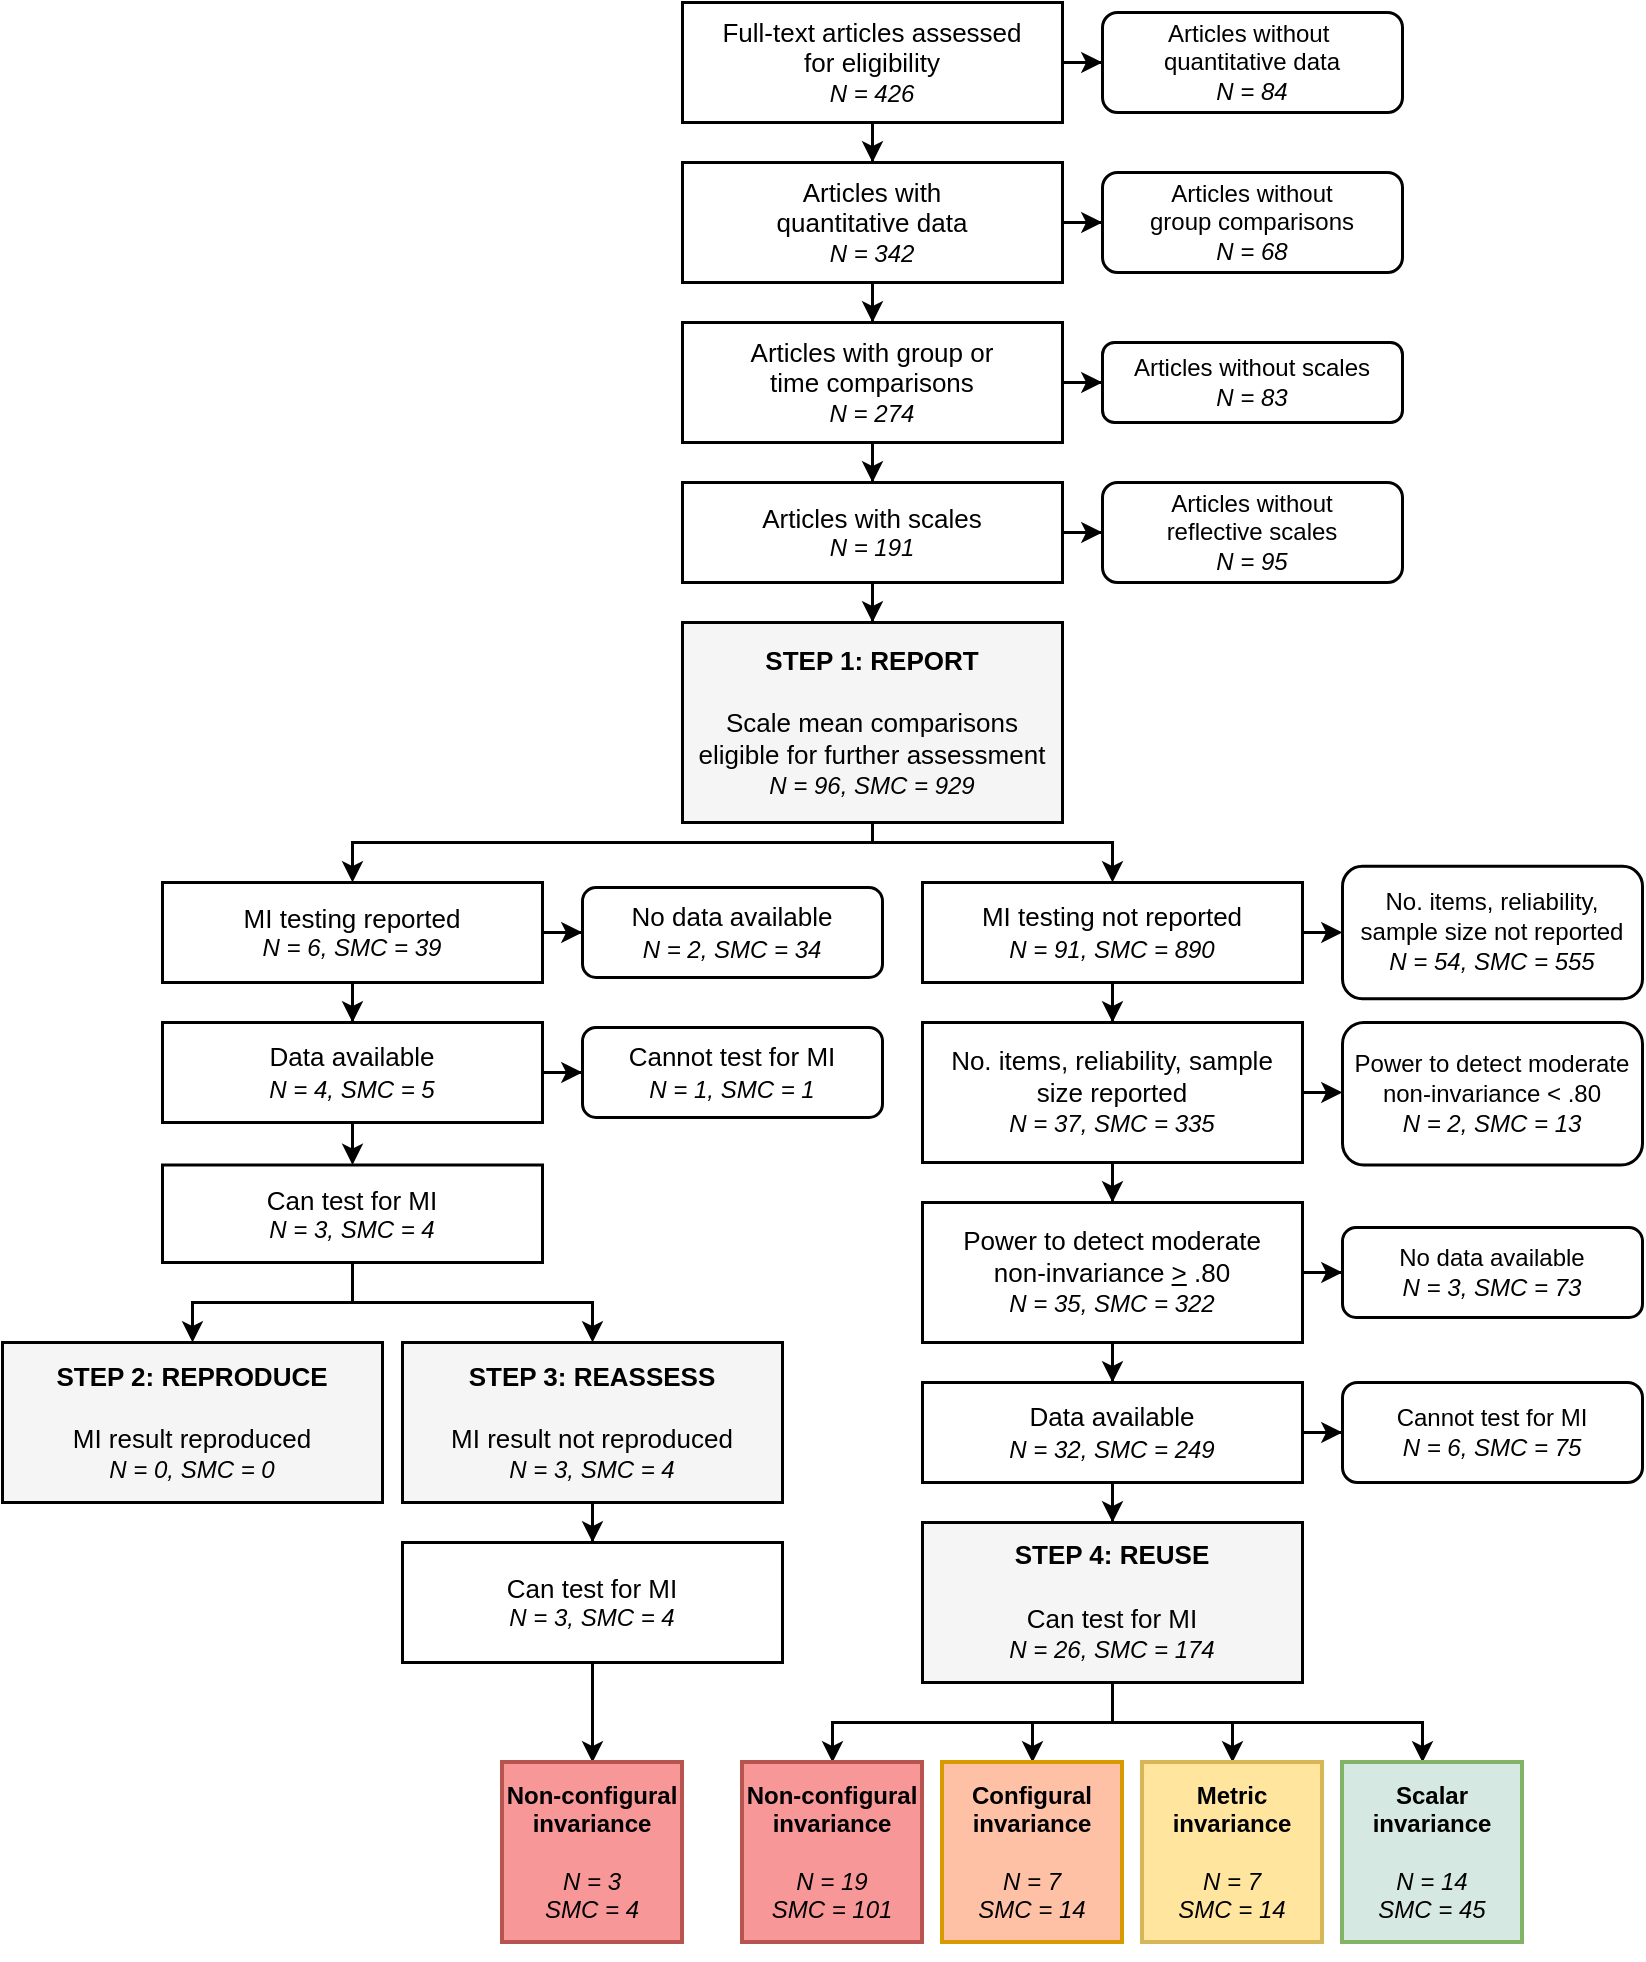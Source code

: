 <mxfile version="22.0.8" type="device">
  <diagram id="TRW-s7ThMwkhfqkhL337" name="Page-1">
    <mxGraphModel dx="416" dy="-259" grid="1" gridSize="10" guides="1" tooltips="1" connect="1" arrows="1" fold="1" page="1" pageScale="1" pageWidth="850" pageHeight="1100" math="0" shadow="0">
      <root>
        <mxCell id="0" />
        <mxCell id="1" parent="0" />
        <mxCell id="yq20JEPr6wf1ORIqLXXO-1" value="" style="edgeStyle=orthogonalEdgeStyle;rounded=0;orthogonalLoop=1;jettySize=auto;html=1;fontSize=13;fontColor=#000000;strokeWidth=1.5;" parent="1" source="yq20JEPr6wf1ORIqLXXO-3" target="yq20JEPr6wf1ORIqLXXO-6" edge="1">
          <mxGeometry relative="1" as="geometry" />
        </mxCell>
        <mxCell id="yq20JEPr6wf1ORIqLXXO-2" value="" style="edgeStyle=orthogonalEdgeStyle;rounded=0;orthogonalLoop=1;jettySize=auto;html=1;fontSize=13;fontColor=#000000;strokeWidth=1.5;" parent="1" source="yq20JEPr6wf1ORIqLXXO-3" target="yq20JEPr6wf1ORIqLXXO-24" edge="1">
          <mxGeometry relative="1" as="geometry" />
        </mxCell>
        <mxCell id="yq20JEPr6wf1ORIqLXXO-3" value="&lt;div&gt;&lt;font style=&quot;font-size: 13px;&quot;&gt;Full-text articles assessed &lt;br&gt;&lt;/font&gt;&lt;/div&gt;&lt;div&gt;&lt;font style=&quot;font-size: 13px;&quot;&gt;for eligibility&lt;/font&gt;&lt;/div&gt;&lt;div style=&quot;&quot;&gt;&lt;font style=&quot;font-size: 12px;&quot;&gt;&lt;i&gt;N = 426&lt;br&gt;&lt;/i&gt;&lt;/font&gt;&lt;/div&gt;" style="rounded=0;whiteSpace=wrap;html=1;strokeWidth=1.5;fontColor=#000000;" parent="1" vertex="1">
          <mxGeometry x="1210" y="1130" width="190" height="60" as="geometry" />
        </mxCell>
        <mxCell id="yq20JEPr6wf1ORIqLXXO-4" value="" style="edgeStyle=orthogonalEdgeStyle;rounded=0;orthogonalLoop=1;jettySize=auto;html=1;fontSize=13;fontColor=#000000;strokeWidth=1.5;" parent="1" source="yq20JEPr6wf1ORIqLXXO-6" target="yq20JEPr6wf1ORIqLXXO-9" edge="1">
          <mxGeometry relative="1" as="geometry" />
        </mxCell>
        <mxCell id="yq20JEPr6wf1ORIqLXXO-5" value="" style="edgeStyle=orthogonalEdgeStyle;rounded=0;orthogonalLoop=1;jettySize=auto;html=1;fontSize=13;fontColor=#000000;strokeWidth=1.5;" parent="1" source="yq20JEPr6wf1ORIqLXXO-6" target="yq20JEPr6wf1ORIqLXXO-23" edge="1">
          <mxGeometry relative="1" as="geometry" />
        </mxCell>
        <mxCell id="yq20JEPr6wf1ORIqLXXO-6" value="&lt;div&gt;&lt;font style=&quot;font-size: 13px;&quot;&gt;Articles with &lt;br&gt;&lt;/font&gt;&lt;/div&gt;&lt;div&gt;&lt;font style=&quot;font-size: 13px;&quot;&gt;quantitative data&lt;/font&gt;&lt;/div&gt;&lt;div style=&quot;&quot;&gt;&lt;font style=&quot;font-size: 12px;&quot;&gt;&lt;i&gt;N&lt;/i&gt;&lt;/font&gt;&lt;font style=&quot;font-size: 12px;&quot;&gt;&lt;i&gt;&lt;font style=&quot;font-size: 12px;&quot;&gt; = 342&lt;/font&gt;&lt;/i&gt;&lt;br&gt;&lt;/font&gt;&lt;/div&gt;" style="rounded=0;whiteSpace=wrap;html=1;strokeWidth=1.5;fontColor=#000000;" parent="1" vertex="1">
          <mxGeometry x="1210" y="1210" width="190" height="60" as="geometry" />
        </mxCell>
        <mxCell id="yq20JEPr6wf1ORIqLXXO-7" value="" style="edgeStyle=orthogonalEdgeStyle;rounded=0;orthogonalLoop=1;jettySize=auto;html=1;fontSize=13;fontColor=#000000;strokeWidth=1.5;" parent="1" source="yq20JEPr6wf1ORIqLXXO-9" target="yq20JEPr6wf1ORIqLXXO-12" edge="1">
          <mxGeometry relative="1" as="geometry" />
        </mxCell>
        <mxCell id="yq20JEPr6wf1ORIqLXXO-8" value="" style="edgeStyle=orthogonalEdgeStyle;rounded=0;orthogonalLoop=1;jettySize=auto;html=1;fontSize=13;fontColor=#000000;strokeWidth=1.5;" parent="1" source="yq20JEPr6wf1ORIqLXXO-9" target="yq20JEPr6wf1ORIqLXXO-22" edge="1">
          <mxGeometry relative="1" as="geometry" />
        </mxCell>
        <mxCell id="yq20JEPr6wf1ORIqLXXO-9" value="&lt;div&gt;&lt;font style=&quot;font-size: 13px;&quot;&gt;Articles with group or &lt;br&gt;&lt;/font&gt;&lt;/div&gt;&lt;div&gt;&lt;font style=&quot;font-size: 13px;&quot;&gt;time comparisons&lt;/font&gt;&lt;/div&gt;&lt;div style=&quot;&quot;&gt;&lt;font style=&quot;font-size: 12px;&quot;&gt;&lt;i&gt;N&lt;/i&gt;&lt;/font&gt;&lt;font style=&quot;font-size: 12px;&quot;&gt;&lt;i&gt; = 274&lt;/i&gt;&lt;br&gt;&lt;/font&gt;&lt;/div&gt;" style="rounded=0;whiteSpace=wrap;html=1;strokeWidth=1.5;fontColor=#000000;" parent="1" vertex="1">
          <mxGeometry x="1210" y="1290" width="190" height="60" as="geometry" />
        </mxCell>
        <mxCell id="yq20JEPr6wf1ORIqLXXO-10" value="" style="edgeStyle=orthogonalEdgeStyle;rounded=0;orthogonalLoop=1;jettySize=auto;html=1;fontSize=13;fontColor=#000000;strokeWidth=1.5;" parent="1" source="yq20JEPr6wf1ORIqLXXO-12" target="yq20JEPr6wf1ORIqLXXO-25" edge="1">
          <mxGeometry relative="1" as="geometry" />
        </mxCell>
        <mxCell id="yq20JEPr6wf1ORIqLXXO-11" value="" style="edgeStyle=orthogonalEdgeStyle;rounded=0;orthogonalLoop=1;jettySize=auto;html=1;fontSize=12;fontColor=#000000;strokeWidth=1.5;" parent="1" source="yq20JEPr6wf1ORIqLXXO-12" target="yq20JEPr6wf1ORIqLXXO-21" edge="1">
          <mxGeometry relative="1" as="geometry" />
        </mxCell>
        <mxCell id="yq20JEPr6wf1ORIqLXXO-12" value="&lt;font style=&quot;font-size: 13px;&quot;&gt;Articles with scales&lt;br&gt;&lt;/font&gt;&lt;div style=&quot;&quot;&gt;&lt;font style=&quot;font-size: 12px;&quot;&gt;&lt;i&gt;N&lt;/i&gt;&lt;/font&gt;&lt;font style=&quot;font-size: 12px;&quot;&gt;&lt;i&gt; = 191&lt;/i&gt;&lt;/font&gt;&lt;/div&gt;" style="rounded=0;whiteSpace=wrap;html=1;strokeWidth=1.5;fontColor=#000000;" parent="1" vertex="1">
          <mxGeometry x="1210" y="1370" width="190" height="50" as="geometry" />
        </mxCell>
        <mxCell id="yq20JEPr6wf1ORIqLXXO-13" value="" style="edgeStyle=orthogonalEdgeStyle;rounded=0;orthogonalLoop=1;jettySize=auto;html=1;fontSize=13;fontColor=#000000;strokeWidth=1.5;" parent="1" source="yq20JEPr6wf1ORIqLXXO-15" target="yq20JEPr6wf1ORIqLXXO-28" edge="1">
          <mxGeometry relative="1" as="geometry" />
        </mxCell>
        <mxCell id="yq20JEPr6wf1ORIqLXXO-14" value="" style="edgeStyle=orthogonalEdgeStyle;rounded=0;orthogonalLoop=1;jettySize=auto;html=1;fontSize=12;fontColor=#000000;strokeWidth=1.5;" parent="1" source="yq20JEPr6wf1ORIqLXXO-15" target="yq20JEPr6wf1ORIqLXXO-56" edge="1">
          <mxGeometry relative="1" as="geometry" />
        </mxCell>
        <mxCell id="yq20JEPr6wf1ORIqLXXO-15" value="&lt;font style=&quot;font-size: 13px;&quot;&gt;MI testing reported&lt;br&gt;&lt;/font&gt;&lt;div style=&quot;&quot;&gt;&lt;font style=&quot;font-size: 12px;&quot;&gt;&lt;i&gt;N = 6, SMC = 39&lt;/i&gt;&lt;br&gt;&lt;/font&gt;&lt;/div&gt;" style="rounded=0;whiteSpace=wrap;html=1;strokeWidth=1.5;fontColor=#000000;" parent="1" vertex="1">
          <mxGeometry x="950" y="1570" width="190" height="50" as="geometry" />
        </mxCell>
        <mxCell id="yq20JEPr6wf1ORIqLXXO-16" value="" style="edgeStyle=orthogonalEdgeStyle;rounded=0;orthogonalLoop=1;jettySize=auto;html=1;fontSize=13;fontColor=#000000;strokeWidth=1.5;" parent="1" source="yq20JEPr6wf1ORIqLXXO-18" target="yq20JEPr6wf1ORIqLXXO-34" edge="1">
          <mxGeometry relative="1" as="geometry" />
        </mxCell>
        <mxCell id="yq20JEPr6wf1ORIqLXXO-17" value="" style="edgeStyle=orthogonalEdgeStyle;rounded=0;orthogonalLoop=1;jettySize=auto;html=1;fontSize=12;fontColor=#000000;strokeWidth=1.5;" parent="1" source="yq20JEPr6wf1ORIqLXXO-18" target="yq20JEPr6wf1ORIqLXXO-58" edge="1">
          <mxGeometry relative="1" as="geometry" />
        </mxCell>
        <mxCell id="yq20JEPr6wf1ORIqLXXO-18" value="&lt;div&gt;&lt;font style=&quot;font-size: 13px;&quot;&gt;MI testing not reported&lt;/font&gt;&lt;/div&gt;&lt;div style=&quot;font-size: 13px;&quot;&gt;&lt;font style=&quot;font-size: 13px;&quot;&gt;&lt;i&gt;&lt;font style=&quot;font-size: 12px;&quot;&gt;N = 91, SMC = 890&lt;/font&gt;&lt;/i&gt;&lt;br&gt;&lt;/font&gt;&lt;/div&gt;" style="rounded=0;whiteSpace=wrap;html=1;strokeWidth=1.5;fontColor=#000000;" parent="1" vertex="1">
          <mxGeometry x="1330" y="1570" width="190" height="50" as="geometry" />
        </mxCell>
        <mxCell id="yq20JEPr6wf1ORIqLXXO-19" value="" style="edgeStyle=orthogonalEdgeStyle;rounded=0;orthogonalLoop=1;jettySize=auto;html=1;fontSize=13;entryX=0.5;entryY=0;entryDx=0;entryDy=0;fontColor=#000000;strokeWidth=1.5;" parent="1" source="yq20JEPr6wf1ORIqLXXO-21" target="yq20JEPr6wf1ORIqLXXO-15" edge="1">
          <mxGeometry relative="1" as="geometry">
            <Array as="points">
              <mxPoint x="1305" y="1550" />
              <mxPoint x="1045" y="1550" />
            </Array>
          </mxGeometry>
        </mxCell>
        <mxCell id="yq20JEPr6wf1ORIqLXXO-20" value="" style="edgeStyle=orthogonalEdgeStyle;rounded=0;orthogonalLoop=1;jettySize=auto;html=1;fontSize=13;fontColor=#000000;strokeWidth=1.5;" parent="1" source="yq20JEPr6wf1ORIqLXXO-21" target="yq20JEPr6wf1ORIqLXXO-18" edge="1">
          <mxGeometry relative="1" as="geometry">
            <Array as="points">
              <mxPoint x="1305" y="1550" />
              <mxPoint x="1425" y="1550" />
            </Array>
          </mxGeometry>
        </mxCell>
        <mxCell id="yq20JEPr6wf1ORIqLXXO-21" value="&lt;div&gt;&lt;b&gt;&lt;font style=&quot;font-size: 13px;&quot;&gt;STEP 1: REPORT&lt;/font&gt;&lt;/b&gt;&lt;/div&gt;&lt;div&gt;&lt;font style=&quot;font-size: 13px;&quot;&gt;&lt;br&gt;&lt;/font&gt;&lt;/div&gt;&lt;div&gt;&lt;font style=&quot;font-size: 13px;&quot;&gt;Scale mean comparisons eligible for further assessment&lt;/font&gt;&lt;/div&gt;&lt;div style=&quot;&quot;&gt;&lt;font style=&quot;font-size: 12px;&quot;&gt;&lt;i&gt;N&lt;/i&gt;&lt;/font&gt;&lt;font style=&quot;font-size: 12px;&quot;&gt;&lt;i&gt; = 96, SMC = 929&lt;br&gt;&lt;/i&gt;&lt;/font&gt;&lt;/div&gt;" style="rounded=0;whiteSpace=wrap;html=1;strokeWidth=1.5;fillColor=#f5f5f5;fontColor=#000000;strokeColor=#000000;" parent="1" vertex="1">
          <mxGeometry x="1210" y="1440" width="190" height="100" as="geometry" />
        </mxCell>
        <mxCell id="yq20JEPr6wf1ORIqLXXO-22" value="&lt;div style=&quot;font-size: 12px;&quot;&gt;&lt;font style=&quot;font-size: 12px;&quot;&gt;Articles without scales&lt;br&gt;&lt;/font&gt;&lt;/div&gt;&lt;div style=&quot;font-size: 12px;&quot;&gt;&lt;font style=&quot;font-size: 12px;&quot;&gt;&lt;i&gt;N&lt;/i&gt;&lt;/font&gt;&lt;i&gt;&lt;font style=&quot;font-size: 12px;&quot;&gt; = 83&lt;br&gt;&lt;/font&gt;&lt;/i&gt;&lt;/div&gt;" style="rounded=1;whiteSpace=wrap;html=1;fontSize=13;strokeWidth=1.5;fontColor=#000000;" parent="1" vertex="1">
          <mxGeometry x="1420" y="1300" width="150" height="40" as="geometry" />
        </mxCell>
        <mxCell id="yq20JEPr6wf1ORIqLXXO-23" value="&lt;div style=&quot;font-size: 12px;&quot;&gt;&lt;font style=&quot;font-size: 12px;&quot;&gt;Articles without &lt;br&gt;&lt;/font&gt;&lt;/div&gt;&lt;div style=&quot;font-size: 12px;&quot;&gt;&lt;font style=&quot;font-size: 12px;&quot;&gt;group comparisons&lt;br&gt;&lt;/font&gt;&lt;/div&gt;&lt;div style=&quot;font-size: 12px;&quot;&gt;&lt;font style=&quot;font-size: 12px;&quot;&gt;&lt;i&gt;N&lt;/i&gt;&lt;/font&gt;&lt;font style=&quot;font-size: 12px;&quot;&gt;&lt;i&gt; = 68&lt;/i&gt;&lt;br&gt;&lt;/font&gt;&lt;/div&gt;" style="rounded=1;whiteSpace=wrap;html=1;fontSize=13;strokeWidth=1.5;fontColor=#000000;" parent="1" vertex="1">
          <mxGeometry x="1420" y="1215" width="150" height="50" as="geometry" />
        </mxCell>
        <mxCell id="yq20JEPr6wf1ORIqLXXO-24" value="&lt;div style=&quot;font-size: 12px;&quot;&gt;&lt;font style=&quot;font-size: 12px;&quot;&gt;Articles without&amp;nbsp; quantitative data&lt;/font&gt;&lt;/div&gt;&lt;div style=&quot;font-size: 12px;&quot;&gt;&lt;font style=&quot;font-size: 12px;&quot;&gt;&lt;i&gt;N&lt;/i&gt;&lt;/font&gt;&lt;font style=&quot;font-size: 12px;&quot;&gt;&lt;i&gt; = 84&lt;/i&gt;&lt;br&gt;&lt;/font&gt;&lt;/div&gt;" style="rounded=1;whiteSpace=wrap;html=1;fontSize=13;strokeWidth=1.5;fontColor=#000000;" parent="1" vertex="1">
          <mxGeometry x="1420" y="1135" width="150" height="50" as="geometry" />
        </mxCell>
        <mxCell id="yq20JEPr6wf1ORIqLXXO-25" value="&lt;div style=&quot;font-size: 12px;&quot;&gt;&lt;font style=&quot;font-size: 12px;&quot;&gt;Articles without &lt;br&gt;&lt;/font&gt;&lt;/div&gt;&lt;div style=&quot;font-size: 12px;&quot;&gt;&lt;font style=&quot;font-size: 12px;&quot;&gt;reflective scales&lt;br&gt;&lt;/font&gt;&lt;/div&gt;&lt;div style=&quot;font-size: 12px;&quot;&gt;&lt;font style=&quot;font-size: 12px;&quot;&gt;&lt;i&gt;N&lt;/i&gt;&lt;/font&gt;&lt;font style=&quot;font-size: 12px;&quot;&gt;&lt;i&gt; = 95&lt;/i&gt;&lt;br&gt;&lt;/font&gt;&lt;/div&gt;" style="rounded=1;whiteSpace=wrap;html=1;fontSize=13;strokeWidth=1.5;fontColor=#000000;" parent="1" vertex="1">
          <mxGeometry x="1420" y="1370" width="150" height="50" as="geometry" />
        </mxCell>
        <mxCell id="yq20JEPr6wf1ORIqLXXO-26" value="" style="edgeStyle=orthogonalEdgeStyle;rounded=0;orthogonalLoop=1;jettySize=auto;html=1;fontSize=13;fontColor=#000000;strokeWidth=1.5;" parent="1" source="yq20JEPr6wf1ORIqLXXO-28" target="yq20JEPr6wf1ORIqLXXO-31" edge="1">
          <mxGeometry relative="1" as="geometry" />
        </mxCell>
        <mxCell id="yq20JEPr6wf1ORIqLXXO-27" value="" style="edgeStyle=orthogonalEdgeStyle;rounded=0;orthogonalLoop=1;jettySize=auto;html=1;fontSize=12;fontColor=#000000;strokeWidth=1.5;" parent="1" source="yq20JEPr6wf1ORIqLXXO-28" target="yq20JEPr6wf1ORIqLXXO-57" edge="1">
          <mxGeometry relative="1" as="geometry" />
        </mxCell>
        <mxCell id="yq20JEPr6wf1ORIqLXXO-28" value="&lt;font style=&quot;font-size: 13px;&quot;&gt;Data available&lt;br&gt;&lt;/font&gt;&lt;div style=&quot;font-size: 13px;&quot;&gt;&lt;font style=&quot;font-size: 12px;&quot;&gt;&lt;i&gt;N = 4, SMC = 5&lt;br&gt;&lt;/i&gt;&lt;/font&gt;&lt;/div&gt;" style="rounded=0;whiteSpace=wrap;html=1;strokeWidth=1.5;fontColor=#000000;" parent="1" vertex="1">
          <mxGeometry x="950" y="1640" width="190" height="50" as="geometry" />
        </mxCell>
        <mxCell id="yq20JEPr6wf1ORIqLXXO-29" value="" style="edgeStyle=orthogonalEdgeStyle;rounded=0;orthogonalLoop=1;jettySize=auto;html=1;fontSize=13;fontColor=#000000;strokeWidth=1.5;" parent="1" source="yq20JEPr6wf1ORIqLXXO-31" target="yq20JEPr6wf1ORIqLXXO-50" edge="1">
          <mxGeometry relative="1" as="geometry">
            <Array as="points">
              <mxPoint x="1045" y="1780" />
              <mxPoint x="965" y="1780" />
            </Array>
          </mxGeometry>
        </mxCell>
        <mxCell id="yq20JEPr6wf1ORIqLXXO-30" value="" style="edgeStyle=orthogonalEdgeStyle;rounded=0;orthogonalLoop=1;jettySize=auto;html=1;fontSize=14;fontColor=#000000;strokeWidth=1.5;" parent="1" source="yq20JEPr6wf1ORIqLXXO-31" target="yq20JEPr6wf1ORIqLXXO-52" edge="1">
          <mxGeometry relative="1" as="geometry">
            <Array as="points">
              <mxPoint x="1045" y="1780" />
              <mxPoint x="1165" y="1780" />
            </Array>
          </mxGeometry>
        </mxCell>
        <mxCell id="yq20JEPr6wf1ORIqLXXO-31" value="&lt;font style=&quot;font-size: 13px;&quot;&gt;Can test for MI&lt;br&gt;&lt;/font&gt;&lt;div style=&quot;&quot;&gt;&lt;font style=&quot;font-size: 12px;&quot;&gt;&lt;i&gt;N = 3, SMC = 4&lt;/i&gt;&lt;/font&gt;&lt;/div&gt;" style="rounded=0;whiteSpace=wrap;html=1;strokeWidth=1.5;fontColor=#000000;" parent="1" vertex="1">
          <mxGeometry x="950" y="1711.25" width="190" height="48.75" as="geometry" />
        </mxCell>
        <mxCell id="yq20JEPr6wf1ORIqLXXO-32" value="" style="edgeStyle=orthogonalEdgeStyle;rounded=0;orthogonalLoop=1;jettySize=auto;html=1;fontSize=13;fontColor=#000000;strokeWidth=1.5;" parent="1" source="yq20JEPr6wf1ORIqLXXO-34" target="yq20JEPr6wf1ORIqLXXO-37" edge="1">
          <mxGeometry relative="1" as="geometry" />
        </mxCell>
        <mxCell id="yq20JEPr6wf1ORIqLXXO-33" value="" style="edgeStyle=orthogonalEdgeStyle;rounded=0;orthogonalLoop=1;jettySize=auto;html=1;fontSize=14;fontColor=#000000;strokeWidth=1.5;" parent="1" source="yq20JEPr6wf1ORIqLXXO-34" target="yq20JEPr6wf1ORIqLXXO-59" edge="1">
          <mxGeometry relative="1" as="geometry" />
        </mxCell>
        <mxCell id="yq20JEPr6wf1ORIqLXXO-34" value="&lt;div&gt;&lt;font style=&quot;font-size: 13px;&quot;&gt;No. items, reliability, sample &lt;br&gt;&lt;/font&gt;&lt;/div&gt;&lt;div&gt;&lt;font style=&quot;font-size: 13px;&quot;&gt;size reported&lt;/font&gt;&lt;/div&gt;&lt;div style=&quot;&quot;&gt;&lt;font style=&quot;font-size: 13px;&quot;&gt;&lt;i&gt;&lt;font style=&quot;font-size: 12px;&quot;&gt;N = 37, SMC = 335&lt;/font&gt;&lt;/i&gt;&lt;/font&gt;&lt;/div&gt;" style="rounded=0;whiteSpace=wrap;html=1;strokeWidth=1.5;fontColor=#000000;" parent="1" vertex="1">
          <mxGeometry x="1330" y="1640" width="190" height="70" as="geometry" />
        </mxCell>
        <mxCell id="yq20JEPr6wf1ORIqLXXO-35" value="" style="edgeStyle=orthogonalEdgeStyle;rounded=0;orthogonalLoop=1;jettySize=auto;html=1;fontSize=13;fontColor=#000000;strokeWidth=1.5;" parent="1" source="yq20JEPr6wf1ORIqLXXO-37" target="yq20JEPr6wf1ORIqLXXO-45" edge="1">
          <mxGeometry relative="1" as="geometry" />
        </mxCell>
        <mxCell id="yq20JEPr6wf1ORIqLXXO-36" value="" style="edgeStyle=orthogonalEdgeStyle;rounded=0;orthogonalLoop=1;jettySize=auto;html=1;fontSize=14;fontColor=#000000;strokeWidth=1.5;" parent="1" source="yq20JEPr6wf1ORIqLXXO-37" target="yq20JEPr6wf1ORIqLXXO-60" edge="1">
          <mxGeometry relative="1" as="geometry" />
        </mxCell>
        <mxCell id="yq20JEPr6wf1ORIqLXXO-37" value="&lt;div&gt;&lt;font style=&quot;font-size: 13px;&quot;&gt;Power to detect moderate &lt;br&gt;&lt;/font&gt;&lt;/div&gt;&lt;div&gt;&lt;font style=&quot;font-size: 13px;&quot;&gt;non-invariance &lt;u&gt;&amp;gt;&lt;/u&gt; .80&lt;/font&gt;&lt;/div&gt;&lt;div style=&quot;font-size: 13px;&quot;&gt;&lt;font style=&quot;font-size: 13px;&quot;&gt;&lt;i&gt;&lt;font style=&quot;font-size: 12px;&quot;&gt;N = 35, SMC = 322&lt;/font&gt;&lt;/i&gt;&lt;/font&gt;&lt;/div&gt;" style="rounded=0;whiteSpace=wrap;html=1;strokeWidth=1.5;fontColor=#000000;" parent="1" vertex="1">
          <mxGeometry x="1330" y="1730" width="190" height="70" as="geometry" />
        </mxCell>
        <mxCell id="yq20JEPr6wf1ORIqLXXO-38" style="edgeStyle=orthogonalEdgeStyle;rounded=0;orthogonalLoop=1;jettySize=auto;html=1;entryX=0.5;entryY=0;entryDx=0;entryDy=0;fontSize=14;fontColor=#000000;strokeWidth=1.5;" parent="1" source="yq20JEPr6wf1ORIqLXXO-42" target="yq20JEPr6wf1ORIqLXXO-48" edge="1">
          <mxGeometry relative="1" as="geometry">
            <Array as="points">
              <mxPoint x="1425" y="1990" />
              <mxPoint x="1285" y="1990" />
            </Array>
          </mxGeometry>
        </mxCell>
        <mxCell id="yq20JEPr6wf1ORIqLXXO-39" style="edgeStyle=orthogonalEdgeStyle;rounded=0;orthogonalLoop=1;jettySize=auto;html=1;entryX=0.5;entryY=0;entryDx=0;entryDy=0;fontSize=14;fontColor=#000000;strokeWidth=1.5;" parent="1" source="yq20JEPr6wf1ORIqLXXO-42" target="yq20JEPr6wf1ORIqLXXO-46" edge="1">
          <mxGeometry relative="1" as="geometry">
            <Array as="points">
              <mxPoint x="1425" y="1990" />
              <mxPoint x="1385" y="1990" />
            </Array>
          </mxGeometry>
        </mxCell>
        <mxCell id="yq20JEPr6wf1ORIqLXXO-41" style="edgeStyle=orthogonalEdgeStyle;rounded=0;orthogonalLoop=1;jettySize=auto;html=1;fontSize=14;fontColor=#000000;strokeWidth=1.5;" parent="1" source="yq20JEPr6wf1ORIqLXXO-42" target="yq20JEPr6wf1ORIqLXXO-49" edge="1">
          <mxGeometry relative="1" as="geometry">
            <Array as="points">
              <mxPoint x="1425" y="1990" />
              <mxPoint x="1580" y="1990" />
            </Array>
          </mxGeometry>
        </mxCell>
        <mxCell id="IiLWaHT8w9JNpmdQ5hK2-6" style="edgeStyle=orthogonalEdgeStyle;rounded=0;orthogonalLoop=1;jettySize=auto;html=1;fontColor=#000000;strokeWidth=1.5;" parent="1" source="yq20JEPr6wf1ORIqLXXO-42" target="yq20JEPr6wf1ORIqLXXO-47" edge="1">
          <mxGeometry relative="1" as="geometry" />
        </mxCell>
        <mxCell id="yq20JEPr6wf1ORIqLXXO-42" value="&lt;div style=&quot;font-size: 13px;&quot;&gt;&lt;font style=&quot;font-size: 13px;&quot;&gt;&lt;b&gt;STEP 4: REUSE&lt;/b&gt;&lt;br&gt;&lt;/font&gt;&lt;/div&gt;&lt;div style=&quot;font-size: 13px;&quot;&gt;&lt;font style=&quot;font-size: 13px;&quot;&gt;&lt;br&gt;&lt;/font&gt;&lt;/div&gt;&lt;div style=&quot;font-size: 13px;&quot;&gt;&lt;font style=&quot;font-size: 13px;&quot;&gt;Can test for MI&lt;/font&gt;&lt;/div&gt;&lt;div style=&quot;font-size: 13px;&quot;&gt;&lt;font style=&quot;font-size: 13px;&quot;&gt;&lt;i&gt;&lt;font style=&quot;font-size: 12px;&quot;&gt;N = 26, SMC = 174&lt;br&gt;&lt;/font&gt;&lt;/i&gt;&lt;/font&gt;&lt;/div&gt;" style="rounded=0;whiteSpace=wrap;html=1;strokeWidth=1.5;fillColor=#f5f5f5;fontColor=#000000;strokeColor=#000000;" parent="1" vertex="1">
          <mxGeometry x="1330" y="1890" width="190" height="80" as="geometry" />
        </mxCell>
        <mxCell id="yq20JEPr6wf1ORIqLXXO-43" value="" style="edgeStyle=orthogonalEdgeStyle;rounded=0;orthogonalLoop=1;jettySize=auto;html=1;fontSize=13;fontColor=#000000;strokeWidth=1.5;" parent="1" source="yq20JEPr6wf1ORIqLXXO-45" target="yq20JEPr6wf1ORIqLXXO-42" edge="1">
          <mxGeometry relative="1" as="geometry" />
        </mxCell>
        <mxCell id="yq20JEPr6wf1ORIqLXXO-44" value="" style="edgeStyle=orthogonalEdgeStyle;rounded=0;orthogonalLoop=1;jettySize=auto;html=1;fontSize=14;fontColor=#000000;strokeWidth=1.5;" parent="1" source="yq20JEPr6wf1ORIqLXXO-45" target="yq20JEPr6wf1ORIqLXXO-61" edge="1">
          <mxGeometry relative="1" as="geometry" />
        </mxCell>
        <mxCell id="yq20JEPr6wf1ORIqLXXO-45" value="&lt;font style=&quot;font-size: 13px;&quot;&gt;Data available&lt;br&gt;&lt;/font&gt;&lt;div style=&quot;font-size: 13px;&quot;&gt;&lt;font style=&quot;font-size: 13px;&quot;&gt;&lt;i&gt;&lt;font style=&quot;font-size: 12px;&quot;&gt;N = 32, SMC = 249&lt;br&gt;&lt;/font&gt;&lt;/i&gt;&lt;/font&gt;&lt;/div&gt;" style="rounded=0;whiteSpace=wrap;html=1;strokeWidth=1.5;fontColor=#000000;" parent="1" vertex="1">
          <mxGeometry x="1330" y="1820" width="190" height="50" as="geometry" />
        </mxCell>
        <mxCell id="yq20JEPr6wf1ORIqLXXO-46" value="&lt;div&gt;&lt;b&gt;Configural &lt;br&gt;&lt;/b&gt;&lt;/div&gt;&lt;div&gt;&lt;b&gt;invariance&lt;/b&gt;&lt;/div&gt;&lt;div&gt;&lt;font style=&quot;font-size: 12px;&quot;&gt;&lt;i&gt;&lt;br&gt;&lt;/i&gt;&lt;/font&gt;&lt;/div&gt;&lt;div&gt;&lt;font style=&quot;font-size: 12px;&quot;&gt;&lt;i&gt;N = 7 &lt;br&gt;&lt;/i&gt;&lt;/font&gt;&lt;/div&gt;&lt;font style=&quot;font-size: 12px;&quot;&gt;&lt;i&gt;SMC = 14&lt;br&gt;&lt;/i&gt;&lt;/font&gt;" style="rounded=0;whiteSpace=wrap;html=1;strokeWidth=2;fillColor=#FFC1A6;strokeColor=#d79b00;fontColor=#000000;" parent="1" vertex="1">
          <mxGeometry x="1340" y="2010" width="90" height="90" as="geometry" />
        </mxCell>
        <mxCell id="yq20JEPr6wf1ORIqLXXO-47" value="&lt;div&gt;&lt;b&gt;Metric &lt;br&gt;&lt;/b&gt;&lt;/div&gt;&lt;div&gt;&lt;b&gt;invariance&lt;/b&gt;&lt;/div&gt;&lt;div&gt;&lt;font style=&quot;font-size: 12px;&quot;&gt;&lt;i&gt;&lt;br&gt;&lt;/i&gt;&lt;/font&gt;&lt;/div&gt;&lt;div&gt;&lt;font style=&quot;font-size: 12px;&quot;&gt;&lt;i&gt;N = 7 &lt;br&gt;&lt;/i&gt;&lt;/font&gt;&lt;/div&gt;&lt;font style=&quot;font-size: 12px;&quot;&gt;&lt;i&gt;SMC = 14&lt;/i&gt;&lt;/font&gt;" style="rounded=0;whiteSpace=wrap;html=1;strokeWidth=2;fillColor=#FFE59E;strokeColor=#d6b656;fontColor=#000000;" parent="1" vertex="1">
          <mxGeometry x="1440" y="2010" width="90" height="90" as="geometry" />
        </mxCell>
        <mxCell id="yq20JEPr6wf1ORIqLXXO-48" value="&lt;b&gt;Non-configural invariance&lt;br&gt;&lt;/b&gt;&lt;div&gt;&lt;b&gt;&lt;font style=&quot;font-size: 12px;&quot;&gt;&lt;i&gt;&lt;br&gt;&lt;/i&gt;&lt;/font&gt;&lt;/b&gt;&lt;/div&gt;&lt;div&gt;&lt;font style=&quot;font-size: 12px;&quot;&gt;&lt;i&gt;N = 19 &lt;br&gt;&lt;/i&gt;&lt;/font&gt;&lt;/div&gt;&lt;font style=&quot;font-size: 12px;&quot;&gt;&lt;i&gt;SMC = 101&lt;br&gt;&lt;/i&gt;&lt;/font&gt;" style="rounded=0;whiteSpace=wrap;html=1;strokeWidth=2;fillColor=#F89797;strokeColor=#b85450;fontColor=#000000;" parent="1" vertex="1">
          <mxGeometry x="1240" y="2010" width="90" height="90" as="geometry" />
        </mxCell>
        <mxCell id="yq20JEPr6wf1ORIqLXXO-49" value="&lt;div&gt;&lt;b&gt;Scalar &lt;br&gt;&lt;/b&gt;&lt;/div&gt;&lt;div&gt;&lt;b&gt;invariance&lt;/b&gt;&lt;/div&gt;&lt;div&gt;&lt;font style=&quot;font-size: 12px;&quot;&gt;&lt;i&gt;&lt;br&gt;&lt;/i&gt;&lt;/font&gt;&lt;/div&gt;&lt;div&gt;&lt;font style=&quot;font-size: 12px;&quot;&gt;&lt;i&gt;N = 14 &lt;br&gt;&lt;/i&gt;&lt;/font&gt;&lt;/div&gt;&lt;font style=&quot;font-size: 12px;&quot;&gt;&lt;i&gt;SMC = 45&lt;br&gt;&lt;/i&gt;&lt;/font&gt;" style="rounded=0;whiteSpace=wrap;html=1;strokeWidth=2;fillColor=#D5E8E1;strokeColor=#82b366;fontColor=#000000;" parent="1" vertex="1">
          <mxGeometry x="1540" y="2010" width="90" height="90" as="geometry" />
        </mxCell>
        <mxCell id="yq20JEPr6wf1ORIqLXXO-50" value="&lt;div&gt;&lt;font style=&quot;font-size: 13px;&quot;&gt;&lt;b&gt;STEP 2: REPRODUCE&lt;/b&gt;&lt;br&gt;&lt;/font&gt;&lt;/div&gt;&lt;div&gt;&lt;font style=&quot;font-size: 13px;&quot;&gt;&lt;br&gt;&lt;/font&gt;&lt;/div&gt;&lt;div&gt;&lt;font style=&quot;font-size: 13px;&quot;&gt;MI result reproduced&lt;/font&gt;&lt;/div&gt;&lt;div style=&quot;&quot;&gt;&lt;font style=&quot;font-size: 12px;&quot;&gt;&lt;i&gt;N = 0, SMC = 0&lt;/i&gt;&lt;/font&gt;&lt;/div&gt;" style="rounded=0;whiteSpace=wrap;html=1;strokeWidth=1.5;fillColor=#f5f5f5;fontColor=#000000;strokeColor=#000000;" parent="1" vertex="1">
          <mxGeometry x="870" y="1800" width="190" height="80" as="geometry" />
        </mxCell>
        <mxCell id="yq20JEPr6wf1ORIqLXXO-51" value="" style="edgeStyle=orthogonalEdgeStyle;rounded=0;orthogonalLoop=1;jettySize=auto;html=1;fontSize=13;fontColor=#000000;strokeWidth=1.5;" parent="1" source="yq20JEPr6wf1ORIqLXXO-52" target="yq20JEPr6wf1ORIqLXXO-54" edge="1">
          <mxGeometry relative="1" as="geometry" />
        </mxCell>
        <mxCell id="yq20JEPr6wf1ORIqLXXO-52" value="&lt;div&gt;&lt;font style=&quot;font-size: 13px;&quot;&gt;&lt;b&gt;STEP 3: REASSESS&lt;/b&gt;&lt;br&gt;&lt;/font&gt;&lt;/div&gt;&lt;div&gt;&lt;font style=&quot;font-size: 13px;&quot;&gt;&lt;br&gt;&lt;/font&gt;&lt;/div&gt;&lt;div&gt;&lt;font style=&quot;font-size: 13px;&quot;&gt;MI result not reproduced&lt;/font&gt;&lt;/div&gt;&lt;div style=&quot;&quot;&gt;&lt;font style=&quot;font-size: 12px;&quot;&gt;&lt;i&gt;N = 3, SMC = 4&lt;/i&gt;&lt;/font&gt;&lt;/div&gt;" style="rounded=0;whiteSpace=wrap;html=1;strokeWidth=1.5;fillColor=#f5f5f5;fontColor=#000000;strokeColor=#000000;" parent="1" vertex="1">
          <mxGeometry x="1070" y="1800" width="190" height="80" as="geometry" />
        </mxCell>
        <mxCell id="yq20JEPr6wf1ORIqLXXO-53" value="" style="edgeStyle=orthogonalEdgeStyle;rounded=0;orthogonalLoop=1;jettySize=auto;html=1;fontSize=13;fontColor=#000000;strokeWidth=1.5;" parent="1" source="yq20JEPr6wf1ORIqLXXO-54" target="yq20JEPr6wf1ORIqLXXO-55" edge="1">
          <mxGeometry relative="1" as="geometry" />
        </mxCell>
        <mxCell id="yq20JEPr6wf1ORIqLXXO-54" value="&lt;font style=&quot;font-size: 13px;&quot;&gt;Can test for MI&lt;br&gt;&lt;/font&gt;&lt;div style=&quot;&quot;&gt;&lt;font style=&quot;font-size: 12px;&quot;&gt;&lt;i&gt;N = 3, SMC = 4&lt;/i&gt;&lt;/font&gt;&lt;/div&gt;" style="rounded=0;whiteSpace=wrap;html=1;strokeWidth=1.5;fontColor=#000000;" parent="1" vertex="1">
          <mxGeometry x="1070" y="1900" width="190" height="60" as="geometry" />
        </mxCell>
        <mxCell id="yq20JEPr6wf1ORIqLXXO-55" value="&lt;b&gt;Non-configural invariance&lt;/b&gt;&lt;br&gt;&lt;div&gt;&lt;font style=&quot;font-size: 12px;&quot;&gt;&lt;i&gt;&lt;br&gt;&lt;/i&gt;&lt;/font&gt;&lt;/div&gt;&lt;div&gt;&lt;font style=&quot;font-size: 12px;&quot;&gt;&lt;i&gt;N = 3 &lt;br&gt;&lt;/i&gt;&lt;/font&gt;&lt;/div&gt;&lt;div&gt;&lt;font style=&quot;font-size: 12px;&quot;&gt;&lt;i&gt;SMC = 4&lt;br&gt;&lt;/i&gt;&lt;/font&gt;&lt;/div&gt;" style="rounded=0;whiteSpace=wrap;html=1;strokeWidth=2;fillColor=#F89797;strokeColor=#b85450;fontColor=#000000;" parent="1" vertex="1">
          <mxGeometry x="1120" y="2010" width="90" height="90" as="geometry" />
        </mxCell>
        <mxCell id="yq20JEPr6wf1ORIqLXXO-56" value="&lt;div style=&quot;&quot;&gt;&lt;font style=&quot;font-size: 13px;&quot;&gt;No data available&lt;/font&gt;&lt;/div&gt;&lt;div style=&quot;&quot;&gt;&lt;font style=&quot;font-size: 13px;&quot;&gt;&lt;i&gt;&lt;font style=&quot;font-size: 12px;&quot;&gt;N = 2, SMC = 34&lt;/font&gt;&lt;/i&gt;&lt;br&gt;&lt;/font&gt;&lt;/div&gt;" style="rounded=1;whiteSpace=wrap;html=1;fontSize=13;strokeWidth=1.5;fontColor=#000000;" parent="1" vertex="1">
          <mxGeometry x="1160" y="1572.5" width="150" height="45" as="geometry" />
        </mxCell>
        <mxCell id="yq20JEPr6wf1ORIqLXXO-57" value="&lt;div&gt;Cannot test for MI&lt;br&gt;&lt;/div&gt;&lt;div&gt;&lt;font style=&quot;font-size: 12px;&quot;&gt;&lt;i&gt;N = 1, SMC = 1&lt;/i&gt;&lt;/font&gt;&lt;/div&gt;" style="rounded=1;whiteSpace=wrap;html=1;fontSize=13;strokeWidth=1.5;fontColor=#000000;" parent="1" vertex="1">
          <mxGeometry x="1160" y="1642.5" width="150" height="45" as="geometry" />
        </mxCell>
        <mxCell id="yq20JEPr6wf1ORIqLXXO-58" value="&lt;div style=&quot;font-size: 12px;&quot;&gt;&lt;div style=&quot;font-size: 12px;&quot;&gt;&lt;font style=&quot;font-size: 12px;&quot;&gt;No. items, reliability, sample &lt;/font&gt;&lt;font style=&quot;font-size: 12px;&quot;&gt;size not reported&lt;/font&gt;&lt;/div&gt;&lt;/div&gt;&lt;div style=&quot;font-size: 12px;&quot;&gt;&lt;div style=&quot;&quot;&gt;&lt;font style=&quot;font-size: 13px;&quot;&gt;&lt;i&gt;&lt;font style=&quot;font-size: 12px;&quot;&gt;N = 54, SMC = 555&lt;/font&gt;&lt;/i&gt;&lt;/font&gt;&lt;/div&gt;&lt;font style=&quot;font-size: 12px;&quot;&gt;&lt;/font&gt;&lt;/div&gt;" style="rounded=1;whiteSpace=wrap;html=1;fontSize=13;strokeWidth=1.5;fontColor=#000000;" parent="1" vertex="1">
          <mxGeometry x="1540" y="1561.88" width="150" height="66.25" as="geometry" />
        </mxCell>
        <mxCell id="yq20JEPr6wf1ORIqLXXO-59" value="&lt;div style=&quot;font-size: 12px;&quot;&gt;&lt;font style=&quot;font-size: 12px;&quot;&gt;Power to detect moderate non-invariance &amp;lt; .80&lt;/font&gt;&lt;/div&gt;&lt;div style=&quot;font-size: 12px;&quot;&gt;&lt;font style=&quot;font-size: 13px;&quot;&gt;&lt;i&gt;&lt;font style=&quot;font-size: 12px;&quot;&gt;N = 2, SMC = 13&lt;br&gt;&lt;/font&gt;&lt;/i&gt;&lt;/font&gt;&lt;/div&gt;" style="rounded=1;whiteSpace=wrap;html=1;fontSize=13;strokeWidth=1.5;fontColor=#000000;" parent="1" vertex="1">
          <mxGeometry x="1540" y="1640" width="150" height="71.25" as="geometry" />
        </mxCell>
        <mxCell id="yq20JEPr6wf1ORIqLXXO-60" value="&lt;div style=&quot;font-size: 12px;&quot;&gt;&lt;font style=&quot;font-size: 12px;&quot;&gt;No data available&lt;/font&gt;&lt;/div&gt;&lt;div style=&quot;font-size: 12px;&quot;&gt;&lt;font style=&quot;font-size: 13px;&quot;&gt;&lt;i&gt;&lt;font style=&quot;font-size: 12px;&quot;&gt;N = 3, SMC = 73&lt;br&gt;&lt;/font&gt;&lt;/i&gt;&lt;/font&gt;&lt;/div&gt;" style="rounded=1;whiteSpace=wrap;html=1;fontSize=13;strokeWidth=1.5;fontColor=#000000;" parent="1" vertex="1">
          <mxGeometry x="1540" y="1742.5" width="150" height="45" as="geometry" />
        </mxCell>
        <mxCell id="yq20JEPr6wf1ORIqLXXO-61" value="&lt;div style=&quot;font-size: 12px;&quot;&gt;&lt;font style=&quot;font-size: 12px;&quot;&gt;Cannot test for MI&lt;br&gt;&lt;/font&gt;&lt;/div&gt;&lt;div style=&quot;font-size: 12px;&quot;&gt;&lt;font style=&quot;font-size: 13px;&quot;&gt;&lt;i&gt;&lt;font style=&quot;font-size: 12px;&quot;&gt;N = 6, SMC = 75&lt;/font&gt;&lt;/i&gt;&lt;/font&gt;&lt;/div&gt;" style="rounded=1;whiteSpace=wrap;html=1;fontSize=13;strokeWidth=1.5;fontColor=#000000;" parent="1" vertex="1">
          <mxGeometry x="1540" y="1820" width="150" height="50" as="geometry" />
        </mxCell>
        <mxCell id="IiLWaHT8w9JNpmdQ5hK2-8" style="edgeStyle=orthogonalEdgeStyle;rounded=0;orthogonalLoop=1;jettySize=auto;html=1;exitX=0.5;exitY=1;exitDx=0;exitDy=0;fontColor=#000000;strokeWidth=1.5;" parent="1" source="yq20JEPr6wf1ORIqLXXO-48" target="yq20JEPr6wf1ORIqLXXO-48" edge="1">
          <mxGeometry relative="1" as="geometry" />
        </mxCell>
      </root>
    </mxGraphModel>
  </diagram>
</mxfile>
